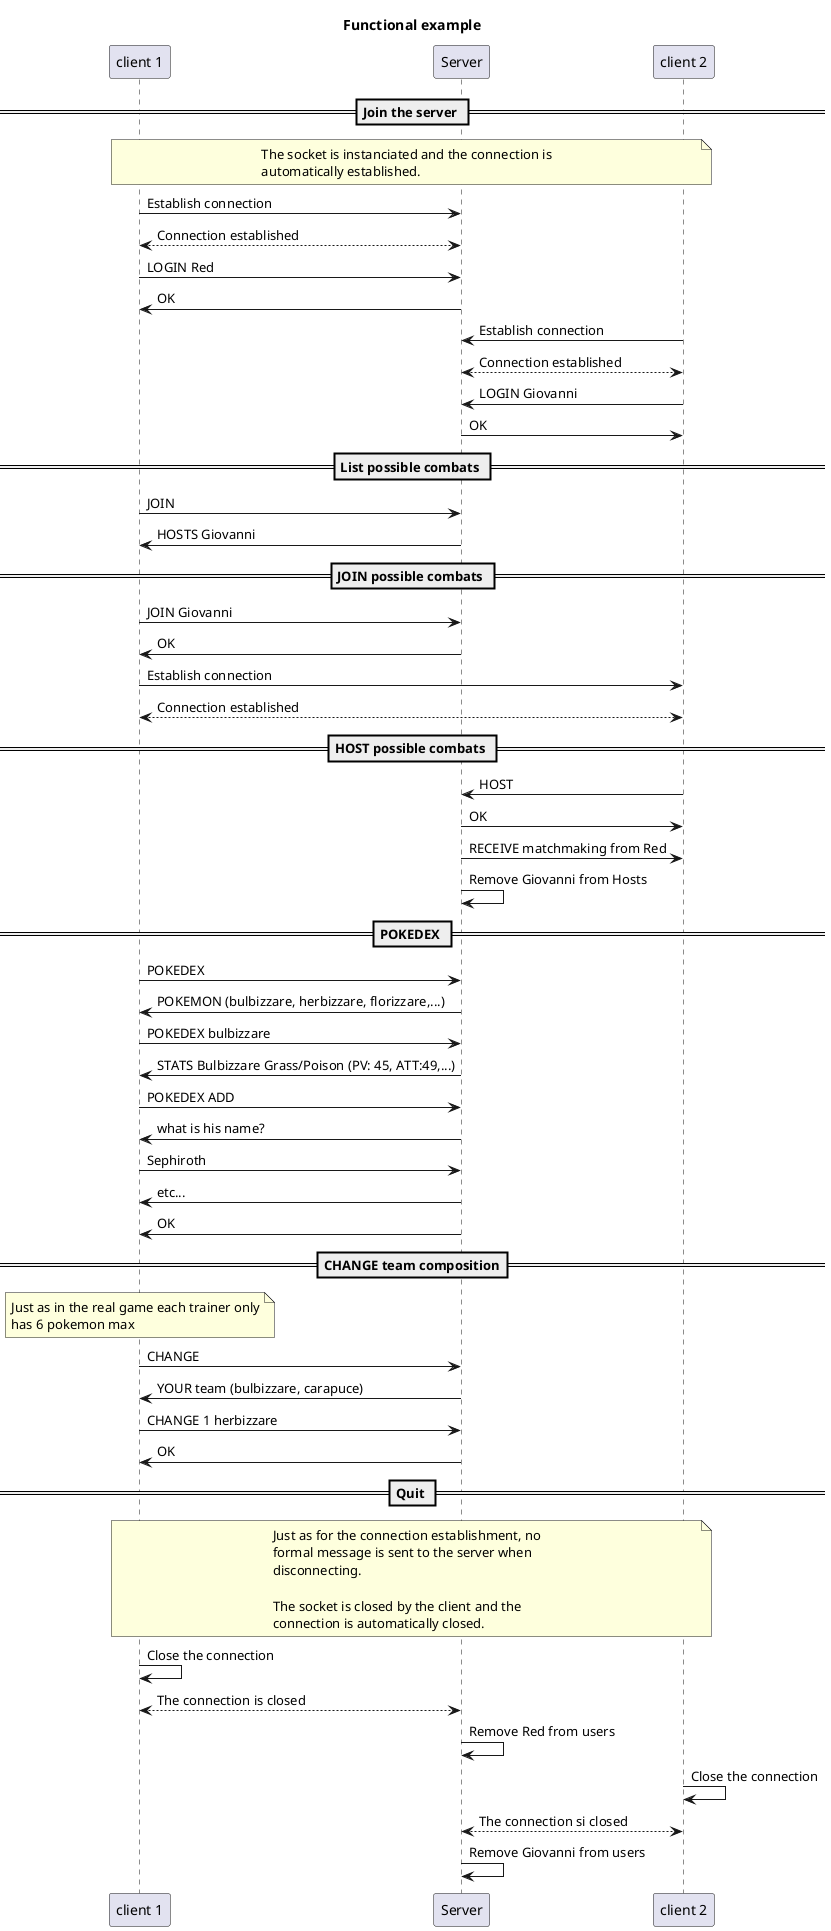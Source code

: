 @startuml functional-example

title "Functional example"

participant "client 1" as c1
participant "Server" as s
participant "client 2" as Giovanni

== Join the server ==

note over c1,Giovanni
The socket is instanciated and the connection is
automatically established.
end note

c1->s : Establish connection
c1<-->s : Connection established

c1->s: LOGIN Red
s->c1: OK

Giovanni->s: Establish connection
s<-->Giovanni: Connection established

Giovanni->s: LOGIN Giovanni
s->Giovanni: OK

== List possible combats ==

c1->s: JOIN
s->c1: HOSTS Giovanni 

== JOIN possible combats ==

c1->s: JOIN Giovanni
s->c1: OK

c1->Giovanni: Establish connection
c1<-->Giovanni: Connection established

== HOST possible combats ==

Giovanni->s: HOST
s->Giovanni: OK
s->Giovanni: RECEIVE matchmaking from Red
s->s: Remove Giovanni from Hosts

== POKEDEX ==

c1->s: POKEDEX
s->c1: POKEMON (bulbizzare, herbizzare, florizzare,...)
c1->s: POKEDEX bulbizzare
s->c1: STATS Bulbizzare Grass/Poison (PV: 45, ATT:49,...)

c1->s: POKEDEX ADD
s->c1: what is his name?
c1->s: Sephiroth
s->c1: etc...
s->c1: OK

== CHANGE team composition==
note over c1
Just as in the real game each trainer only
has 6 pokemon max
end note

c1->s: CHANGE
s->c1: YOUR team (bulbizzare, carapuce)
c1->s: CHANGE 1 herbizzare
s->c1: OK

== Quit ==

note over c1,Giovanni
Just as for the connection establishment, no
formal message is sent to the server when
disconnecting.

The socket is closed by the client and the
connection is automatically closed.
end note

c1->c1: Close the connection
c1<-->s: The connection is closed
s->s: Remove Red from users

Giovanni->Giovanni: Close the connection
Giovanni<-->s: The connection si closed
s->s: Remove Giovanni from users

@enduml
